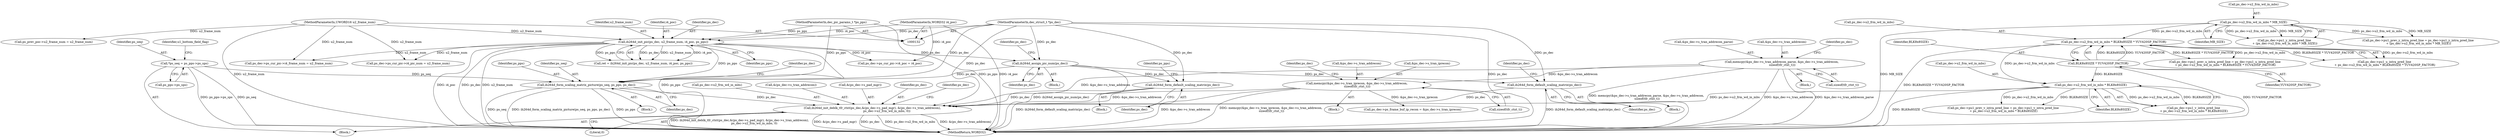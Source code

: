 digraph "0_Android_e629194c62a9a129ce378e08cb1059a8a53f1795_2@pointer" {
"1002002" [label="(Call,ih264d_init_deblk_tfr_ctxt(ps_dec,&(ps_dec->s_pad_mgr), &(ps_dec->s_tran_addrecon),\n                               ps_dec->u2_frm_wd_in_mbs, 0))"];
"1001894" [label="(Call,ih264d_form_scaling_matrix_picture(ps_seq, ps_pps, ps_dec))"];
"1000166" [label="(Call,*ps_seq = ps_pps->ps_sps)"];
"1000587" [label="(Call,ih264d_init_pic(ps_dec, u2_frame_num, i4_poc, ps_pps))"];
"1000133" [label="(MethodParameterIn,dec_struct_t *ps_dec)"];
"1000136" [label="(MethodParameterIn,UWORD16 u2_frame_num)"];
"1000134" [label="(MethodParameterIn,WORD32 i4_poc)"];
"1000137" [label="(MethodParameterIn,dec_pic_params_t *ps_pps)"];
"1001842" [label="(Call,ih264d_assign_pic_num(ps_dec))"];
"1001923" [label="(Call,ih264d_form_default_scaling_matrix(ps_dec))"];
"1001907" [label="(Call,ih264d_form_default_scaling_matrix(ps_dec))"];
"1001961" [label="(Call,memcpy(&ps_dec->s_tran_addrecon_parse, &ps_dec->s_tran_addrecon,\n sizeof(tfr_ctxt_t)))"];
"1001983" [label="(Call,memcpy(&ps_dec->s_tran_iprecon, &ps_dec->s_tran_addrecon,\n sizeof(tfr_ctxt_t)))"];
"1001593" [label="(Call,ps_dec->u2_frm_wd_in_mbs * BLK8x8SIZE)"];
"1001578" [label="(Call,ps_dec->u2_frm_wd_in_mbs * BLK8x8SIZE * YUV420SP_FACTOR)"];
"1001565" [label="(Call,ps_dec->u2_frm_wd_in_mbs * MB_SIZE)"];
"1001582" [label="(Call,BLK8x8SIZE * YUV420SP_FACTOR)"];
"1001896" [label="(Identifier,ps_pps)"];
"1000590" [label="(Identifier,i4_poc)"];
"1000249" [label="(Call,ps_prev_poc->u2_frame_num = u2_frame_num)"];
"1001557" [label="(Call,ps_dec->pu1_prev_y_intra_pred_line = ps_dec->pu1_y_intra_pred_line\n + (ps_dec->u2_frm_wd_in_mbs * MB_SIZE))"];
"1001847" [label="(Identifier,ps_dec)"];
"1002015" [label="(Literal,0)"];
"1001894" [label="(Call,ih264d_form_scaling_matrix_picture(ps_seq, ps_pps, ps_dec))"];
"1001923" [label="(Call,ih264d_form_default_scaling_matrix(ps_dec))"];
"1001984" [label="(Call,&ps_dec->s_tran_iprecon)"];
"1001842" [label="(Call,ih264d_assign_pic_num(ps_dec))"];
"1001960" [label="(Block,)"];
"1001589" [label="(Call,ps_dec->pu1_v_intra_pred_line\n + ps_dec->u2_frm_wd_in_mbs * BLK8x8SIZE)"];
"1001895" [label="(Identifier,ps_seq)"];
"1000588" [label="(Identifier,ps_dec)"];
"1001574" [label="(Call,ps_dec->pu1_u_intra_pred_line\n + ps_dec->u2_frm_wd_in_mbs * BLK8x8SIZE * YUV420SP_FACTOR)"];
"1001137" [label="(Call,ps_dec->ps_cur_pic->i4_poc = i4_poc)"];
"1001970" [label="(Call,sizeof(tfr_ctxt_t))"];
"1001893" [label="(Block,)"];
"1001983" [label="(Call,memcpy(&ps_dec->s_tran_iprecon, &ps_dec->s_tran_addrecon,\n sizeof(tfr_ctxt_t)))"];
"1001996" [label="(Identifier,ps_dec)"];
"1002052" [label="(MethodReturn,WORD32)"];
"1000137" [label="(MethodParameterIn,dec_pic_params_t *ps_pps)"];
"1000589" [label="(Identifier,u2_frame_num)"];
"1001144" [label="(Call,ps_dec->ps_cur_pic->i4_frame_num = u2_frame_num)"];
"1002003" [label="(Identifier,ps_dec)"];
"1001582" [label="(Call,BLK8x8SIZE * YUV420SP_FACTOR)"];
"1001992" [label="(Call,sizeof(tfr_ctxt_t))"];
"1001151" [label="(Call,ps_dec->ps_cur_pic->i4_pic_num = u2_frame_num)"];
"1002018" [label="(Identifier,ps_dec)"];
"1001897" [label="(Identifier,ps_dec)"];
"1001908" [label="(Identifier,ps_dec)"];
"1001635" [label="(Block,)"];
"1002012" [label="(Call,ps_dec->u2_frm_wd_in_mbs)"];
"1000168" [label="(Call,ps_pps->ps_sps)"];
"1001928" [label="(Identifier,ps_dec)"];
"1001579" [label="(Call,ps_dec->u2_frm_wd_in_mbs)"];
"1001988" [label="(Call,&ps_dec->s_tran_addrecon)"];
"1002008" [label="(Call,&(ps_dec->s_tran_addrecon))"];
"1000136" [label="(MethodParameterIn,UWORD16 u2_frame_num)"];
"1000166" [label="(Call,*ps_seq = ps_pps->ps_sps)"];
"1001907" [label="(Call,ih264d_form_default_scaling_matrix(ps_dec))"];
"1002002" [label="(Call,ih264d_init_deblk_tfr_ctxt(ps_dec,&(ps_dec->s_pad_mgr), &(ps_dec->s_tran_addrecon),\n                               ps_dec->u2_frm_wd_in_mbs, 0))"];
"1001961" [label="(Call,memcpy(&ps_dec->s_tran_addrecon_parse, &ps_dec->s_tran_addrecon,\n sizeof(tfr_ctxt_t)))"];
"1000134" [label="(MethodParameterIn,WORD32 i4_poc)"];
"1001906" [label="(Block,)"];
"1000587" [label="(Call,ih264d_init_pic(ps_dec, u2_frame_num, i4_poc, ps_pps))"];
"1001583" [label="(Identifier,BLK8x8SIZE)"];
"1002004" [label="(Call,&(ps_dec->s_pad_mgr))"];
"1000167" [label="(Identifier,ps_seq)"];
"1001843" [label="(Identifier,ps_dec)"];
"1001976" [label="(Identifier,ps_dec)"];
"1001962" [label="(Call,&ps_dec->s_tran_addrecon_parse)"];
"1000138" [label="(Block,)"];
"1001982" [label="(Block,)"];
"1001585" [label="(Call,ps_dec->pu1_prev_v_intra_pred_line = ps_dec->pu1_v_intra_pred_line\n + ps_dec->u2_frm_wd_in_mbs * BLK8x8SIZE)"];
"1001561" [label="(Call,ps_dec->pu1_y_intra_pred_line\n + (ps_dec->u2_frm_wd_in_mbs * MB_SIZE))"];
"1001966" [label="(Call,&ps_dec->s_tran_addrecon)"];
"1001578" [label="(Call,ps_dec->u2_frm_wd_in_mbs * BLK8x8SIZE * YUV420SP_FACTOR)"];
"1001569" [label="(Identifier,MB_SIZE)"];
"1001594" [label="(Call,ps_dec->u2_frm_wd_in_mbs)"];
"1001584" [label="(Identifier,YUV420SP_FACTOR)"];
"1001566" [label="(Call,ps_dec->u2_frm_wd_in_mbs)"];
"1001911" [label="(Identifier,ps_pps)"];
"1001922" [label="(Block,)"];
"1000585" [label="(Call,ret = ih264d_init_pic(ps_dec, u2_frame_num, i4_poc, ps_pps))"];
"1001994" [label="(Call,ps_dec->ps_frame_buf_ip_recon = &ps_dec->s_tran_iprecon)"];
"1001924" [label="(Identifier,ps_dec)"];
"1000173" [label="(Identifier,u1_bottom_field_flag)"];
"1001593" [label="(Call,ps_dec->u2_frm_wd_in_mbs * BLK8x8SIZE)"];
"1001597" [label="(Identifier,BLK8x8SIZE)"];
"1001570" [label="(Call,ps_dec->pu1_prev_u_intra_pred_line = ps_dec->pu1_u_intra_pred_line\n + ps_dec->u2_frm_wd_in_mbs * BLK8x8SIZE * YUV420SP_FACTOR)"];
"1000133" [label="(MethodParameterIn,dec_struct_t *ps_dec)"];
"1000591" [label="(Identifier,ps_pps)"];
"1001901" [label="(Identifier,ps_dec)"];
"1001565" [label="(Call,ps_dec->u2_frm_wd_in_mbs * MB_SIZE)"];
"1002002" -> "1000138"  [label="AST: "];
"1002002" -> "1002015"  [label="CFG: "];
"1002003" -> "1002002"  [label="AST: "];
"1002004" -> "1002002"  [label="AST: "];
"1002008" -> "1002002"  [label="AST: "];
"1002012" -> "1002002"  [label="AST: "];
"1002015" -> "1002002"  [label="AST: "];
"1002018" -> "1002002"  [label="CFG: "];
"1002002" -> "1002052"  [label="DDG: ps_dec->u2_frm_wd_in_mbs"];
"1002002" -> "1002052"  [label="DDG: &(ps_dec->s_tran_addrecon)"];
"1002002" -> "1002052"  [label="DDG: ih264d_init_deblk_tfr_ctxt(ps_dec,&(ps_dec->s_pad_mgr), &(ps_dec->s_tran_addrecon),\n                               ps_dec->u2_frm_wd_in_mbs, 0)"];
"1002002" -> "1002052"  [label="DDG: &(ps_dec->s_pad_mgr)"];
"1002002" -> "1002052"  [label="DDG: ps_dec"];
"1001894" -> "1002002"  [label="DDG: ps_dec"];
"1001923" -> "1002002"  [label="DDG: ps_dec"];
"1001907" -> "1002002"  [label="DDG: ps_dec"];
"1000133" -> "1002002"  [label="DDG: ps_dec"];
"1001961" -> "1002002"  [label="DDG: &ps_dec->s_tran_addrecon"];
"1001983" -> "1002002"  [label="DDG: &ps_dec->s_tran_addrecon"];
"1001593" -> "1002002"  [label="DDG: ps_dec->u2_frm_wd_in_mbs"];
"1001894" -> "1001893"  [label="AST: "];
"1001894" -> "1001897"  [label="CFG: "];
"1001895" -> "1001894"  [label="AST: "];
"1001896" -> "1001894"  [label="AST: "];
"1001897" -> "1001894"  [label="AST: "];
"1001901" -> "1001894"  [label="CFG: "];
"1001894" -> "1002052"  [label="DDG: ih264d_form_scaling_matrix_picture(ps_seq, ps_pps, ps_dec)"];
"1001894" -> "1002052"  [label="DDG: ps_pps"];
"1001894" -> "1002052"  [label="DDG: ps_seq"];
"1000166" -> "1001894"  [label="DDG: ps_seq"];
"1000587" -> "1001894"  [label="DDG: ps_pps"];
"1000137" -> "1001894"  [label="DDG: ps_pps"];
"1001842" -> "1001894"  [label="DDG: ps_dec"];
"1000133" -> "1001894"  [label="DDG: ps_dec"];
"1000166" -> "1000138"  [label="AST: "];
"1000166" -> "1000168"  [label="CFG: "];
"1000167" -> "1000166"  [label="AST: "];
"1000168" -> "1000166"  [label="AST: "];
"1000173" -> "1000166"  [label="CFG: "];
"1000166" -> "1002052"  [label="DDG: ps_pps->ps_sps"];
"1000166" -> "1002052"  [label="DDG: ps_seq"];
"1000587" -> "1000585"  [label="AST: "];
"1000587" -> "1000591"  [label="CFG: "];
"1000588" -> "1000587"  [label="AST: "];
"1000589" -> "1000587"  [label="AST: "];
"1000590" -> "1000587"  [label="AST: "];
"1000591" -> "1000587"  [label="AST: "];
"1000585" -> "1000587"  [label="CFG: "];
"1000587" -> "1002052"  [label="DDG: u2_frame_num"];
"1000587" -> "1002052"  [label="DDG: i4_poc"];
"1000587" -> "1002052"  [label="DDG: ps_dec"];
"1000587" -> "1002052"  [label="DDG: ps_pps"];
"1000587" -> "1000585"  [label="DDG: ps_dec"];
"1000587" -> "1000585"  [label="DDG: u2_frame_num"];
"1000587" -> "1000585"  [label="DDG: i4_poc"];
"1000587" -> "1000585"  [label="DDG: ps_pps"];
"1000133" -> "1000587"  [label="DDG: ps_dec"];
"1000136" -> "1000587"  [label="DDG: u2_frame_num"];
"1000134" -> "1000587"  [label="DDG: i4_poc"];
"1000137" -> "1000587"  [label="DDG: ps_pps"];
"1000587" -> "1001137"  [label="DDG: i4_poc"];
"1000587" -> "1001144"  [label="DDG: u2_frame_num"];
"1000587" -> "1001151"  [label="DDG: u2_frame_num"];
"1000587" -> "1001842"  [label="DDG: ps_dec"];
"1000133" -> "1000132"  [label="AST: "];
"1000133" -> "1002052"  [label="DDG: ps_dec"];
"1000133" -> "1001842"  [label="DDG: ps_dec"];
"1000133" -> "1001907"  [label="DDG: ps_dec"];
"1000133" -> "1001923"  [label="DDG: ps_dec"];
"1000136" -> "1000132"  [label="AST: "];
"1000136" -> "1002052"  [label="DDG: u2_frame_num"];
"1000136" -> "1000249"  [label="DDG: u2_frame_num"];
"1000136" -> "1001144"  [label="DDG: u2_frame_num"];
"1000136" -> "1001151"  [label="DDG: u2_frame_num"];
"1000134" -> "1000132"  [label="AST: "];
"1000134" -> "1002052"  [label="DDG: i4_poc"];
"1000134" -> "1001137"  [label="DDG: i4_poc"];
"1000137" -> "1000132"  [label="AST: "];
"1000137" -> "1002052"  [label="DDG: ps_pps"];
"1001842" -> "1001635"  [label="AST: "];
"1001842" -> "1001843"  [label="CFG: "];
"1001843" -> "1001842"  [label="AST: "];
"1001847" -> "1001842"  [label="CFG: "];
"1001842" -> "1002052"  [label="DDG: ih264d_assign_pic_num(ps_dec)"];
"1001842" -> "1001907"  [label="DDG: ps_dec"];
"1001842" -> "1001923"  [label="DDG: ps_dec"];
"1001923" -> "1001922"  [label="AST: "];
"1001923" -> "1001924"  [label="CFG: "];
"1001924" -> "1001923"  [label="AST: "];
"1001928" -> "1001923"  [label="CFG: "];
"1001923" -> "1002052"  [label="DDG: ih264d_form_default_scaling_matrix(ps_dec)"];
"1001907" -> "1001906"  [label="AST: "];
"1001907" -> "1001908"  [label="CFG: "];
"1001908" -> "1001907"  [label="AST: "];
"1001911" -> "1001907"  [label="CFG: "];
"1001907" -> "1002052"  [label="DDG: ih264d_form_default_scaling_matrix(ps_dec)"];
"1001961" -> "1001960"  [label="AST: "];
"1001961" -> "1001970"  [label="CFG: "];
"1001962" -> "1001961"  [label="AST: "];
"1001966" -> "1001961"  [label="AST: "];
"1001970" -> "1001961"  [label="AST: "];
"1001976" -> "1001961"  [label="CFG: "];
"1001961" -> "1002052"  [label="DDG: &ps_dec->s_tran_addrecon"];
"1001961" -> "1002052"  [label="DDG: &ps_dec->s_tran_addrecon_parse"];
"1001961" -> "1002052"  [label="DDG: memcpy(&ps_dec->s_tran_addrecon_parse, &ps_dec->s_tran_addrecon,\n sizeof(tfr_ctxt_t))"];
"1001961" -> "1001983"  [label="DDG: &ps_dec->s_tran_addrecon"];
"1001983" -> "1001982"  [label="AST: "];
"1001983" -> "1001992"  [label="CFG: "];
"1001984" -> "1001983"  [label="AST: "];
"1001988" -> "1001983"  [label="AST: "];
"1001992" -> "1001983"  [label="AST: "];
"1001996" -> "1001983"  [label="CFG: "];
"1001983" -> "1002052"  [label="DDG: memcpy(&ps_dec->s_tran_iprecon, &ps_dec->s_tran_addrecon,\n sizeof(tfr_ctxt_t))"];
"1001983" -> "1002052"  [label="DDG: &ps_dec->s_tran_addrecon"];
"1001983" -> "1001994"  [label="DDG: &ps_dec->s_tran_iprecon"];
"1001593" -> "1001589"  [label="AST: "];
"1001593" -> "1001597"  [label="CFG: "];
"1001594" -> "1001593"  [label="AST: "];
"1001597" -> "1001593"  [label="AST: "];
"1001589" -> "1001593"  [label="CFG: "];
"1001593" -> "1002052"  [label="DDG: BLK8x8SIZE"];
"1001593" -> "1001585"  [label="DDG: ps_dec->u2_frm_wd_in_mbs"];
"1001593" -> "1001585"  [label="DDG: BLK8x8SIZE"];
"1001593" -> "1001589"  [label="DDG: ps_dec->u2_frm_wd_in_mbs"];
"1001593" -> "1001589"  [label="DDG: BLK8x8SIZE"];
"1001578" -> "1001593"  [label="DDG: ps_dec->u2_frm_wd_in_mbs"];
"1001582" -> "1001593"  [label="DDG: BLK8x8SIZE"];
"1001578" -> "1001574"  [label="AST: "];
"1001578" -> "1001582"  [label="CFG: "];
"1001579" -> "1001578"  [label="AST: "];
"1001582" -> "1001578"  [label="AST: "];
"1001574" -> "1001578"  [label="CFG: "];
"1001578" -> "1002052"  [label="DDG: BLK8x8SIZE * YUV420SP_FACTOR"];
"1001578" -> "1001570"  [label="DDG: ps_dec->u2_frm_wd_in_mbs"];
"1001578" -> "1001570"  [label="DDG: BLK8x8SIZE * YUV420SP_FACTOR"];
"1001578" -> "1001574"  [label="DDG: ps_dec->u2_frm_wd_in_mbs"];
"1001578" -> "1001574"  [label="DDG: BLK8x8SIZE * YUV420SP_FACTOR"];
"1001565" -> "1001578"  [label="DDG: ps_dec->u2_frm_wd_in_mbs"];
"1001582" -> "1001578"  [label="DDG: BLK8x8SIZE"];
"1001582" -> "1001578"  [label="DDG: YUV420SP_FACTOR"];
"1001565" -> "1001561"  [label="AST: "];
"1001565" -> "1001569"  [label="CFG: "];
"1001566" -> "1001565"  [label="AST: "];
"1001569" -> "1001565"  [label="AST: "];
"1001561" -> "1001565"  [label="CFG: "];
"1001565" -> "1002052"  [label="DDG: MB_SIZE"];
"1001565" -> "1001557"  [label="DDG: ps_dec->u2_frm_wd_in_mbs"];
"1001565" -> "1001557"  [label="DDG: MB_SIZE"];
"1001565" -> "1001561"  [label="DDG: ps_dec->u2_frm_wd_in_mbs"];
"1001565" -> "1001561"  [label="DDG: MB_SIZE"];
"1001582" -> "1001584"  [label="CFG: "];
"1001583" -> "1001582"  [label="AST: "];
"1001584" -> "1001582"  [label="AST: "];
"1001582" -> "1002052"  [label="DDG: YUV420SP_FACTOR"];
}
